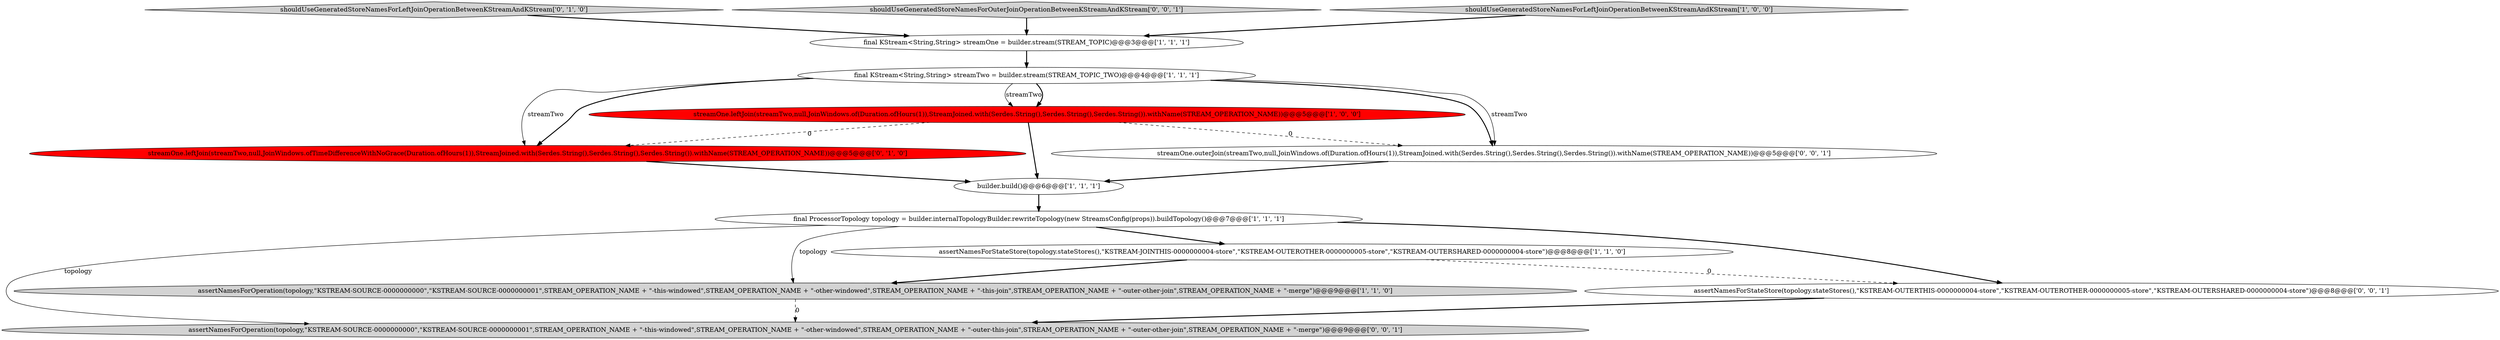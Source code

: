 digraph {
3 [style = filled, label = "assertNamesForOperation(topology,\"KSTREAM-SOURCE-0000000000\",\"KSTREAM-SOURCE-0000000001\",STREAM_OPERATION_NAME + \"-this-windowed\",STREAM_OPERATION_NAME + \"-other-windowed\",STREAM_OPERATION_NAME + \"-this-join\",STREAM_OPERATION_NAME + \"-outer-other-join\",STREAM_OPERATION_NAME + \"-merge\")@@@9@@@['1', '1', '0']", fillcolor = lightgray, shape = ellipse image = "AAA0AAABBB1BBB"];
11 [style = filled, label = "assertNamesForOperation(topology,\"KSTREAM-SOURCE-0000000000\",\"KSTREAM-SOURCE-0000000001\",STREAM_OPERATION_NAME + \"-this-windowed\",STREAM_OPERATION_NAME + \"-other-windowed\",STREAM_OPERATION_NAME + \"-outer-this-join\",STREAM_OPERATION_NAME + \"-outer-other-join\",STREAM_OPERATION_NAME + \"-merge\")@@@9@@@['0', '0', '1']", fillcolor = lightgray, shape = ellipse image = "AAA0AAABBB3BBB"];
9 [style = filled, label = "streamOne.leftJoin(streamTwo,null,JoinWindows.ofTimeDifferenceWithNoGrace(Duration.ofHours(1)),StreamJoined.with(Serdes.String(),Serdes.String(),Serdes.String()).withName(STREAM_OPERATION_NAME))@@@5@@@['0', '1', '0']", fillcolor = red, shape = ellipse image = "AAA1AAABBB2BBB"];
8 [style = filled, label = "shouldUseGeneratedStoreNamesForLeftJoinOperationBetweenKStreamAndKStream['0', '1', '0']", fillcolor = lightgray, shape = diamond image = "AAA0AAABBB2BBB"];
6 [style = filled, label = "streamOne.leftJoin(streamTwo,null,JoinWindows.of(Duration.ofHours(1)),StreamJoined.with(Serdes.String(),Serdes.String(),Serdes.String()).withName(STREAM_OPERATION_NAME))@@@5@@@['1', '0', '0']", fillcolor = red, shape = ellipse image = "AAA1AAABBB1BBB"];
10 [style = filled, label = "assertNamesForStateStore(topology.stateStores(),\"KSTREAM-OUTERTHIS-0000000004-store\",\"KSTREAM-OUTEROTHER-0000000005-store\",\"KSTREAM-OUTERSHARED-0000000004-store\")@@@8@@@['0', '0', '1']", fillcolor = white, shape = ellipse image = "AAA0AAABBB3BBB"];
12 [style = filled, label = "shouldUseGeneratedStoreNamesForOuterJoinOperationBetweenKStreamAndKStream['0', '0', '1']", fillcolor = lightgray, shape = diamond image = "AAA0AAABBB3BBB"];
7 [style = filled, label = "final KStream<String,String> streamOne = builder.stream(STREAM_TOPIC)@@@3@@@['1', '1', '1']", fillcolor = white, shape = ellipse image = "AAA0AAABBB1BBB"];
5 [style = filled, label = "final KStream<String,String> streamTwo = builder.stream(STREAM_TOPIC_TWO)@@@4@@@['1', '1', '1']", fillcolor = white, shape = ellipse image = "AAA0AAABBB1BBB"];
13 [style = filled, label = "streamOne.outerJoin(streamTwo,null,JoinWindows.of(Duration.ofHours(1)),StreamJoined.with(Serdes.String(),Serdes.String(),Serdes.String()).withName(STREAM_OPERATION_NAME))@@@5@@@['0', '0', '1']", fillcolor = white, shape = ellipse image = "AAA0AAABBB3BBB"];
2 [style = filled, label = "assertNamesForStateStore(topology.stateStores(),\"KSTREAM-JOINTHIS-0000000004-store\",\"KSTREAM-OUTEROTHER-0000000005-store\",\"KSTREAM-OUTERSHARED-0000000004-store\")@@@8@@@['1', '1', '0']", fillcolor = white, shape = ellipse image = "AAA0AAABBB1BBB"];
4 [style = filled, label = "builder.build()@@@6@@@['1', '1', '1']", fillcolor = white, shape = ellipse image = "AAA0AAABBB1BBB"];
1 [style = filled, label = "shouldUseGeneratedStoreNamesForLeftJoinOperationBetweenKStreamAndKStream['1', '0', '0']", fillcolor = lightgray, shape = diamond image = "AAA0AAABBB1BBB"];
0 [style = filled, label = "final ProcessorTopology topology = builder.internalTopologyBuilder.rewriteTopology(new StreamsConfig(props)).buildTopology()@@@7@@@['1', '1', '1']", fillcolor = white, shape = ellipse image = "AAA0AAABBB1BBB"];
5->9 [style = bold, label=""];
9->4 [style = bold, label=""];
2->3 [style = bold, label=""];
0->2 [style = bold, label=""];
6->9 [style = dashed, label="0"];
5->6 [style = solid, label="streamTwo"];
1->7 [style = bold, label=""];
12->7 [style = bold, label=""];
8->7 [style = bold, label=""];
4->0 [style = bold, label=""];
2->10 [style = dashed, label="0"];
6->4 [style = bold, label=""];
5->9 [style = solid, label="streamTwo"];
7->5 [style = bold, label=""];
0->10 [style = bold, label=""];
0->11 [style = solid, label="topology"];
6->13 [style = dashed, label="0"];
5->6 [style = bold, label=""];
5->13 [style = bold, label=""];
0->3 [style = solid, label="topology"];
13->4 [style = bold, label=""];
3->11 [style = dashed, label="0"];
5->13 [style = solid, label="streamTwo"];
10->11 [style = bold, label=""];
}
